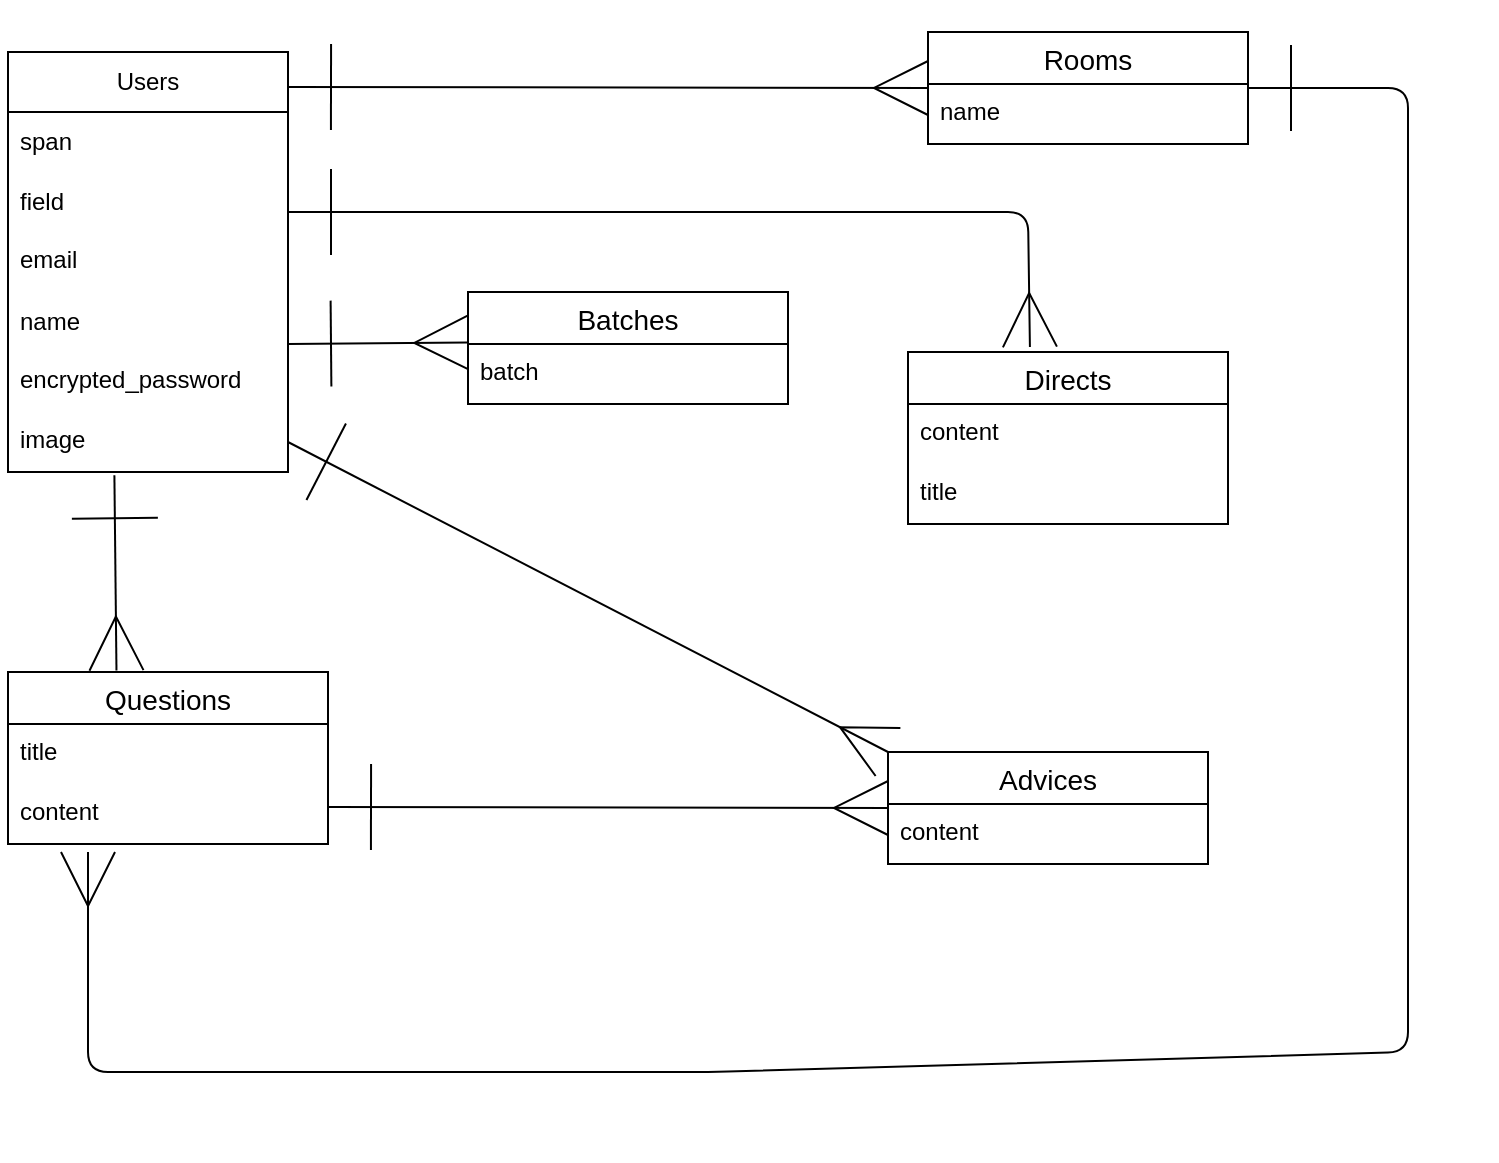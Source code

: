 <mxfile>
    <diagram id="58poXZJujiyvPvNepfKe" name="ページ1">
        <mxGraphModel dx="793" dy="563" grid="1" gridSize="10" guides="1" tooltips="1" connect="1" arrows="1" fold="1" page="1" pageScale="1" pageWidth="827" pageHeight="1169" math="0" shadow="0">
            <root>
                <mxCell id="0"/>
                <mxCell id="1" parent="0"/>
                <mxCell id="2" value="Users" style="swimlane;fontStyle=0;childLayout=stackLayout;horizontal=1;startSize=30;horizontalStack=0;resizeParent=1;resizeParentMax=0;resizeLast=0;collapsible=1;marginBottom=0;whiteSpace=wrap;html=1;" vertex="1" parent="1">
                    <mxGeometry x="40" y="30" width="140" height="210" as="geometry"/>
                </mxCell>
                <mxCell id="3" value="span" style="text;strokeColor=none;fillColor=none;align=left;verticalAlign=middle;spacingLeft=4;spacingRight=4;overflow=hidden;points=[[0,0.5],[1,0.5]];portConstraint=eastwest;rotatable=0;whiteSpace=wrap;html=1;" vertex="1" parent="2">
                    <mxGeometry y="30" width="140" height="30" as="geometry"/>
                </mxCell>
                <mxCell id="4" value="field" style="text;strokeColor=none;fillColor=none;align=left;verticalAlign=middle;spacingLeft=4;spacingRight=4;overflow=hidden;points=[[0,0.5],[1,0.5]];portConstraint=eastwest;rotatable=0;whiteSpace=wrap;html=1;" vertex="1" parent="2">
                    <mxGeometry y="60" width="140" height="30" as="geometry"/>
                </mxCell>
                <mxCell id="5" value="email" style="text;strokeColor=none;fillColor=none;spacingLeft=4;spacingRight=4;overflow=hidden;rotatable=0;points=[[0,0.5],[1,0.5]];portConstraint=eastwest;fontSize=12;" vertex="1" parent="2">
                    <mxGeometry y="90" width="140" height="30" as="geometry"/>
                </mxCell>
                <mxCell id="6" value="name" style="text;strokeColor=none;fillColor=none;align=left;verticalAlign=middle;spacingLeft=4;spacingRight=4;overflow=hidden;points=[[0,0.5],[1,0.5]];portConstraint=eastwest;rotatable=0;whiteSpace=wrap;html=1;" vertex="1" parent="2">
                    <mxGeometry y="120" width="140" height="30" as="geometry"/>
                </mxCell>
                <mxCell id="7" value="encrypted_password" style="text;strokeColor=none;fillColor=none;spacingLeft=4;spacingRight=4;overflow=hidden;rotatable=0;points=[[0,0.5],[1,0.5]];portConstraint=eastwest;fontSize=12;" vertex="1" parent="2">
                    <mxGeometry y="150" width="140" height="30" as="geometry"/>
                </mxCell>
                <mxCell id="8" value="image" style="text;strokeColor=none;fillColor=none;spacingLeft=4;spacingRight=4;overflow=hidden;rotatable=0;points=[[0,0.5],[1,0.5]];portConstraint=eastwest;fontSize=12;" vertex="1" parent="2">
                    <mxGeometry y="180" width="140" height="30" as="geometry"/>
                </mxCell>
                <mxCell id="9" value="Rooms" style="swimlane;fontStyle=0;childLayout=stackLayout;horizontal=1;startSize=26;horizontalStack=0;resizeParent=1;resizeParentMax=0;resizeLast=0;collapsible=1;marginBottom=0;align=center;fontSize=14;" vertex="1" parent="1">
                    <mxGeometry x="500" y="20" width="160" height="56" as="geometry"/>
                </mxCell>
                <mxCell id="10" value="name" style="text;strokeColor=none;fillColor=none;spacingLeft=4;spacingRight=4;overflow=hidden;rotatable=0;points=[[0,0.5],[1,0.5]];portConstraint=eastwest;fontSize=12;" vertex="1" parent="9">
                    <mxGeometry y="26" width="160" height="30" as="geometry"/>
                </mxCell>
                <mxCell id="11" value="Questions" style="swimlane;fontStyle=0;childLayout=stackLayout;horizontal=1;startSize=26;horizontalStack=0;resizeParent=1;resizeParentMax=0;resizeLast=0;collapsible=1;marginBottom=0;align=center;fontSize=14;" vertex="1" parent="1">
                    <mxGeometry x="40" y="340" width="160" height="86" as="geometry"/>
                </mxCell>
                <mxCell id="12" value="title" style="text;strokeColor=none;fillColor=none;spacingLeft=4;spacingRight=4;overflow=hidden;rotatable=0;points=[[0,0.5],[1,0.5]];portConstraint=eastwest;fontSize=12;" vertex="1" parent="11">
                    <mxGeometry y="26" width="160" height="30" as="geometry"/>
                </mxCell>
                <mxCell id="13" value="content" style="text;strokeColor=none;fillColor=none;spacingLeft=4;spacingRight=4;overflow=hidden;rotatable=0;points=[[0,0.5],[1,0.5]];portConstraint=eastwest;fontSize=12;" vertex="1" parent="11">
                    <mxGeometry y="56" width="160" height="30" as="geometry"/>
                </mxCell>
                <mxCell id="14" value="Advices" style="swimlane;fontStyle=0;childLayout=stackLayout;horizontal=1;startSize=26;horizontalStack=0;resizeParent=1;resizeParentMax=0;resizeLast=0;collapsible=1;marginBottom=0;align=center;fontSize=14;" vertex="1" parent="1">
                    <mxGeometry x="480" y="380" width="160" height="56" as="geometry"/>
                </mxCell>
                <mxCell id="15" value="content" style="text;strokeColor=none;fillColor=none;spacingLeft=4;spacingRight=4;overflow=hidden;rotatable=0;points=[[0,0.5],[1,0.5]];portConstraint=eastwest;fontSize=12;" vertex="1" parent="14">
                    <mxGeometry y="26" width="160" height="30" as="geometry"/>
                </mxCell>
                <mxCell id="16" value="Batches" style="swimlane;fontStyle=0;childLayout=stackLayout;horizontal=1;startSize=26;horizontalStack=0;resizeParent=1;resizeParentMax=0;resizeLast=0;collapsible=1;marginBottom=0;align=center;fontSize=14;" vertex="1" parent="1">
                    <mxGeometry x="270" y="150" width="160" height="56" as="geometry"/>
                </mxCell>
                <mxCell id="17" style="edgeStyle=none;jumpStyle=line;jumpSize=6;html=1;exitX=1;exitY=0.5;exitDx=0;exitDy=0;entryX=0.001;entryY=-0.027;entryDx=0;entryDy=0;strokeWidth=1;startArrow=ERone;startFill=0;endArrow=ERmany;endFill=0;startSize=41;endSize=25;sourcePerimeterSpacing=11;targetPerimeterSpacing=13;entryPerimeter=0;" edge="1" parent="16" target="18">
                    <mxGeometry relative="1" as="geometry">
                        <mxPoint x="230" y="26.5" as="targetPoint"/>
                        <mxPoint x="-90" y="26" as="sourcePoint"/>
                    </mxGeometry>
                </mxCell>
                <mxCell id="18" value="batch" style="text;strokeColor=none;fillColor=none;spacingLeft=4;spacingRight=4;overflow=hidden;rotatable=0;points=[[0,0.5],[1,0.5]];portConstraint=eastwest;fontSize=12;" vertex="1" parent="16">
                    <mxGeometry y="26" width="160" height="30" as="geometry"/>
                </mxCell>
                <mxCell id="19" style="edgeStyle=none;jumpStyle=line;jumpSize=6;html=1;exitX=1;exitY=0.5;exitDx=0;exitDy=0;entryX=0;entryY=0.5;entryDx=0;entryDy=0;strokeWidth=1;startArrow=ERone;startFill=0;endArrow=ERmany;endFill=0;startSize=41;endSize=25;sourcePerimeterSpacing=11;targetPerimeterSpacing=13;" edge="1" parent="1" target="9">
                    <mxGeometry relative="1" as="geometry">
                        <mxPoint x="230" y="47.5" as="targetPoint"/>
                        <mxPoint x="180" y="47.5" as="sourcePoint"/>
                    </mxGeometry>
                </mxCell>
                <mxCell id="20" style="edgeStyle=none;jumpStyle=line;jumpSize=6;html=1;entryX=0.339;entryY=-0.009;entryDx=0;entryDy=0;strokeWidth=1;startArrow=ERone;startFill=0;endArrow=ERmany;endFill=0;startSize=41;endSize=25;sourcePerimeterSpacing=11;targetPerimeterSpacing=13;entryPerimeter=0;exitX=0.38;exitY=1.053;exitDx=0;exitDy=0;exitPerimeter=0;" edge="1" parent="1" source="8" target="11">
                    <mxGeometry relative="1" as="geometry">
                        <mxPoint x="414" y="260.5" as="targetPoint"/>
                        <mxPoint x="94" y="270" as="sourcePoint"/>
                    </mxGeometry>
                </mxCell>
                <mxCell id="21" style="edgeStyle=none;jumpStyle=line;jumpSize=6;html=1;exitX=1;exitY=0.5;exitDx=0;exitDy=0;strokeWidth=1;startArrow=ERone;startFill=0;endArrow=ERmany;endFill=0;startSize=41;endSize=25;sourcePerimeterSpacing=11;targetPerimeterSpacing=13;" edge="1" parent="1">
                    <mxGeometry relative="1" as="geometry">
                        <mxPoint x="480" y="408" as="targetPoint"/>
                        <mxPoint x="200" y="407.5" as="sourcePoint"/>
                    </mxGeometry>
                </mxCell>
                <mxCell id="22" style="edgeStyle=none;jumpStyle=line;jumpSize=6;html=1;exitX=1;exitY=0.5;exitDx=0;exitDy=0;entryX=0;entryY=0;entryDx=0;entryDy=0;strokeWidth=1;startArrow=ERone;startFill=0;endArrow=ERmany;endFill=0;startSize=41;endSize=25;sourcePerimeterSpacing=11;targetPerimeterSpacing=13;" edge="1" parent="1" source="8" target="14">
                    <mxGeometry relative="1" as="geometry">
                        <mxPoint x="490" y="240.5" as="targetPoint"/>
                        <mxPoint x="170" y="240" as="sourcePoint"/>
                    </mxGeometry>
                </mxCell>
                <mxCell id="23" style="edgeStyle=none;jumpStyle=line;jumpSize=6;html=1;strokeWidth=1;startArrow=ERone;startFill=0;endArrow=ERmany;endFill=0;startSize=41;endSize=25;sourcePerimeterSpacing=11;targetPerimeterSpacing=13;exitX=1;exitY=0.5;exitDx=0;exitDy=0;" edge="1" parent="1" source="9">
                    <mxGeometry relative="1" as="geometry">
                        <mxPoint x="80" y="430" as="targetPoint"/>
                        <mxPoint x="740" y="20" as="sourcePoint"/>
                        <Array as="points">
                            <mxPoint x="740" y="48"/>
                            <mxPoint x="740" y="254"/>
                            <mxPoint x="740" y="530"/>
                            <mxPoint x="390" y="540"/>
                            <mxPoint x="80" y="540"/>
                        </Array>
                    </mxGeometry>
                </mxCell>
                <mxCell id="24" value="Directs" style="swimlane;fontStyle=0;childLayout=stackLayout;horizontal=1;startSize=26;horizontalStack=0;resizeParent=1;resizeParentMax=0;resizeLast=0;collapsible=1;marginBottom=0;align=center;fontSize=14;" vertex="1" parent="1">
                    <mxGeometry x="490" y="180" width="160" height="86" as="geometry"/>
                </mxCell>
                <mxCell id="25" value="content" style="text;strokeColor=none;fillColor=none;spacingLeft=4;spacingRight=4;overflow=hidden;rotatable=0;points=[[0,0.5],[1,0.5]];portConstraint=eastwest;fontSize=12;" vertex="1" parent="24">
                    <mxGeometry y="26" width="160" height="30" as="geometry"/>
                </mxCell>
                <mxCell id="26" value="title" style="text;strokeColor=none;fillColor=none;spacingLeft=4;spacingRight=4;overflow=hidden;rotatable=0;points=[[0,0.5],[1,0.5]];portConstraint=eastwest;fontSize=12;" vertex="1" parent="24">
                    <mxGeometry y="56" width="160" height="30" as="geometry"/>
                </mxCell>
                <mxCell id="27" style="edgeStyle=none;jumpStyle=line;jumpSize=6;html=1;exitX=1;exitY=0.5;exitDx=0;exitDy=0;strokeWidth=1;startArrow=ERone;startFill=0;endArrow=ERmany;endFill=0;startSize=41;endSize=25;sourcePerimeterSpacing=11;targetPerimeterSpacing=13;entryX=0.381;entryY=-0.029;entryDx=0;entryDy=0;entryPerimeter=0;" edge="1" parent="1" target="24">
                    <mxGeometry relative="1" as="geometry">
                        <mxPoint x="540" y="160" as="targetPoint"/>
                        <mxPoint x="180" y="110" as="sourcePoint"/>
                        <Array as="points">
                            <mxPoint x="550" y="110"/>
                        </Array>
                    </mxGeometry>
                </mxCell>
            </root>
        </mxGraphModel>
    </diagram>
</mxfile>